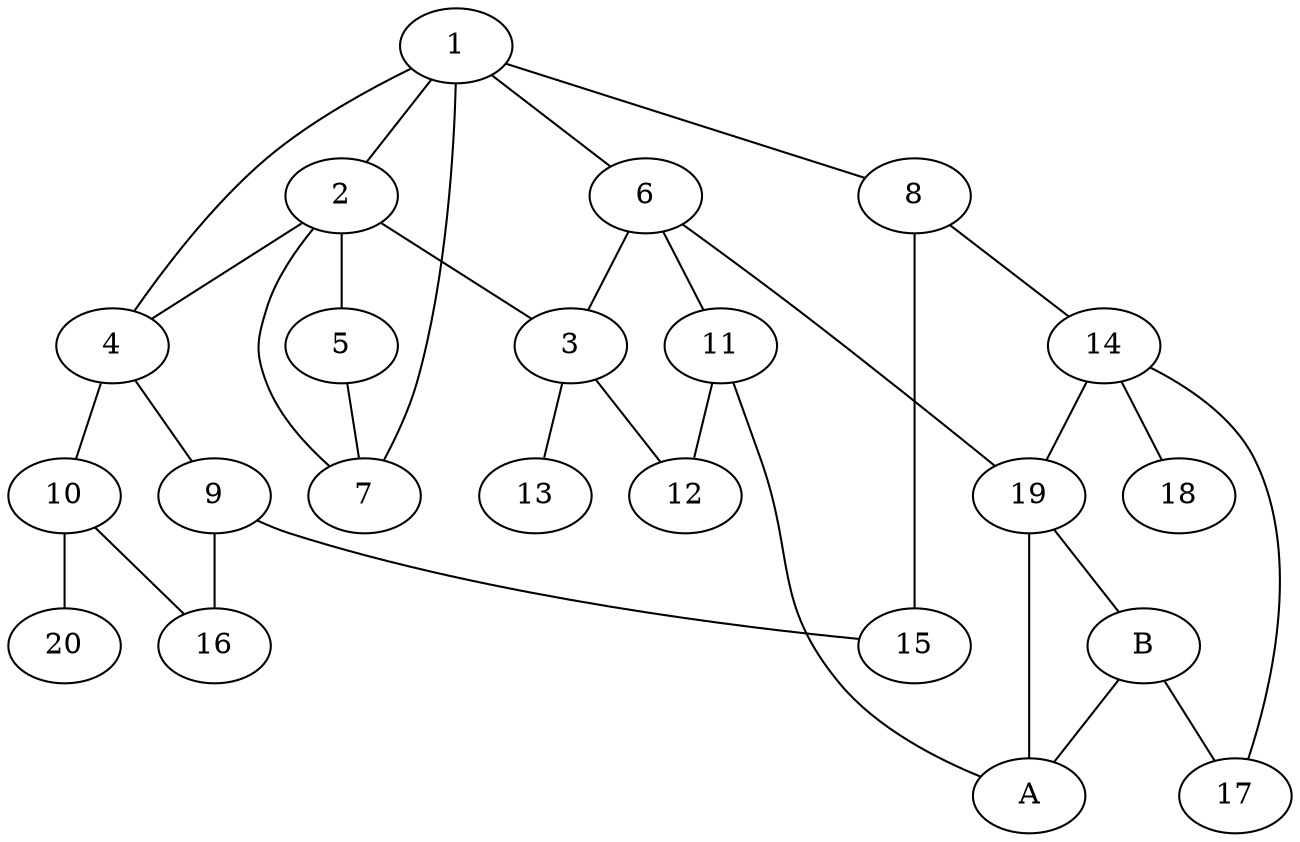 strict graph G {
	1 -- {2 , 4 , 6, 7, 8}
    2 -- {3, 4, 5, 7};
	4 -- {9 , 10};
    5 -- {7};
	6 -- {3, 11, 19};
	8 -- {14, 15};
    3 -- {13, 12};
    10 -- {16, 20};
    14 -- {17, 18, 19};
    19 -- {A, B};
    11 -- {12, A};
    9 -- {15, 16};
    B -- {17, A}
}